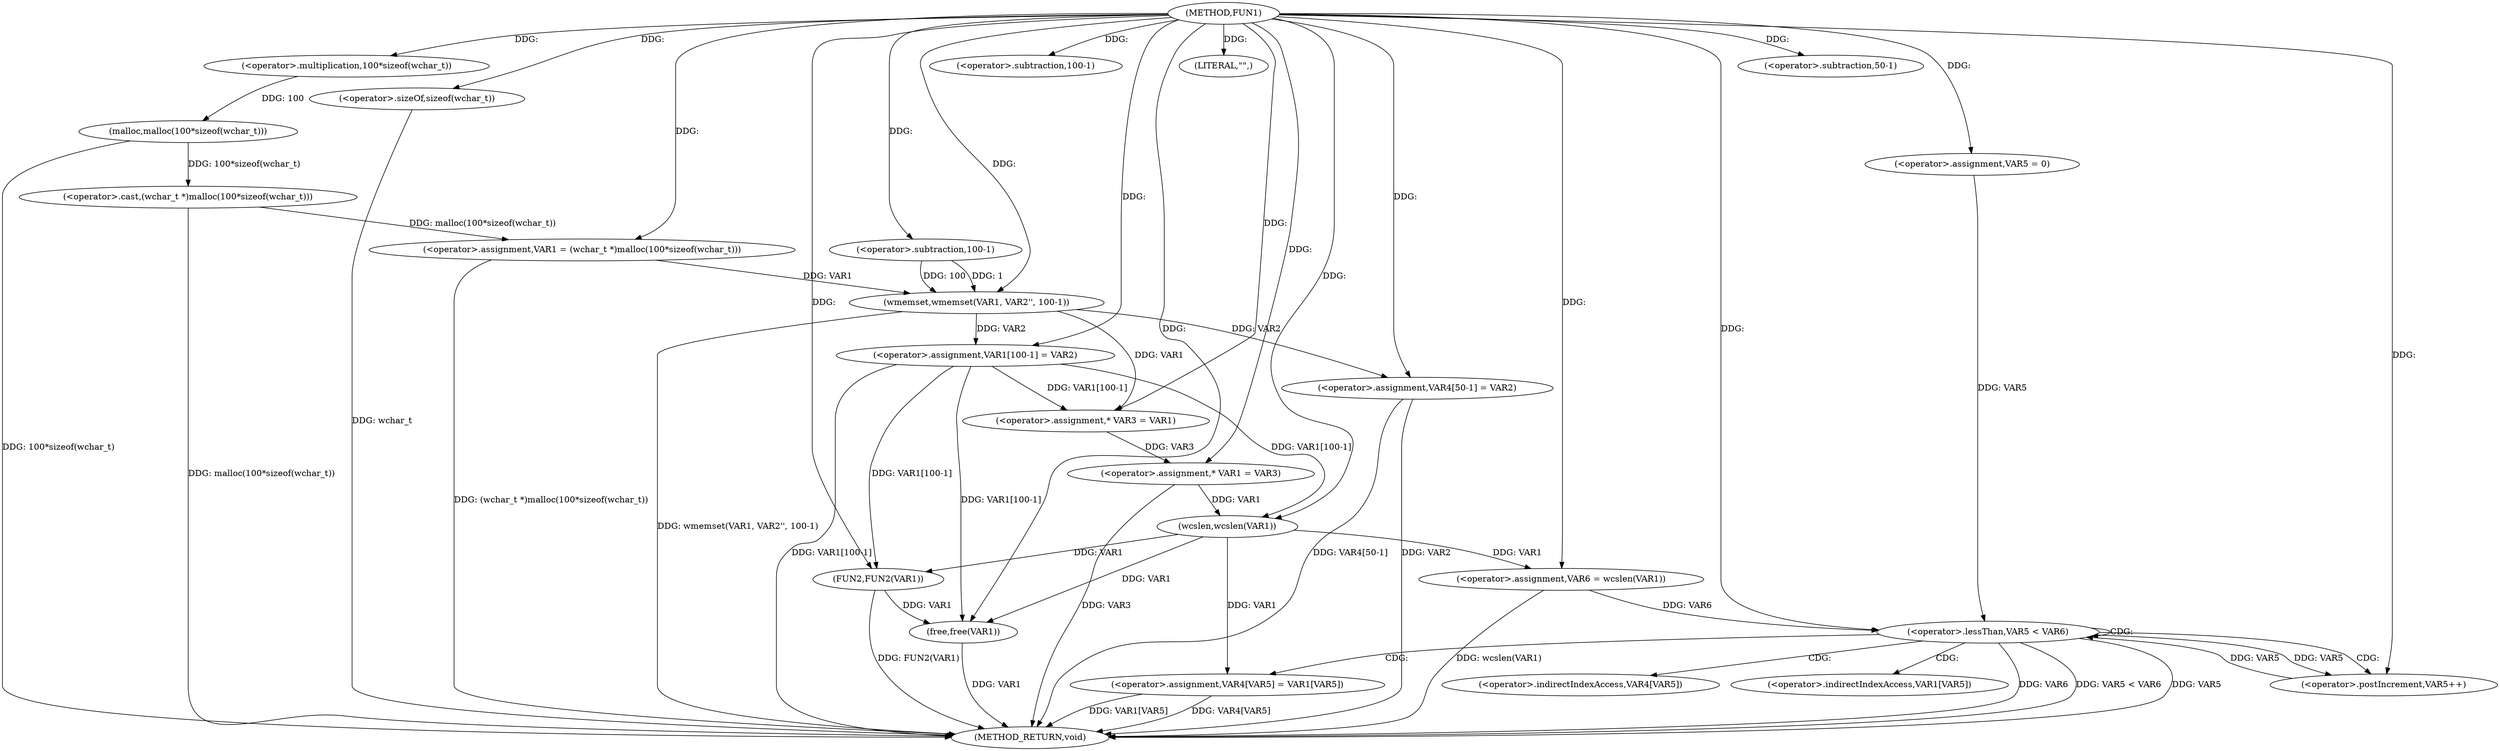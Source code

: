 digraph FUN1 {  
"1000100" [label = "(METHOD,FUN1)" ]
"1000170" [label = "(METHOD_RETURN,void)" ]
"1000103" [label = "(<operator>.assignment,VAR1 = (wchar_t *)malloc(100*sizeof(wchar_t)))" ]
"1000105" [label = "(<operator>.cast,(wchar_t *)malloc(100*sizeof(wchar_t)))" ]
"1000107" [label = "(malloc,malloc(100*sizeof(wchar_t)))" ]
"1000108" [label = "(<operator>.multiplication,100*sizeof(wchar_t))" ]
"1000110" [label = "(<operator>.sizeOf,sizeof(wchar_t))" ]
"1000112" [label = "(wmemset,wmemset(VAR1, VAR2'', 100-1))" ]
"1000115" [label = "(<operator>.subtraction,100-1)" ]
"1000118" [label = "(<operator>.assignment,VAR1[100-1] = VAR2)" ]
"1000121" [label = "(<operator>.subtraction,100-1)" ]
"1000127" [label = "(<operator>.assignment,* VAR3 = VAR1)" ]
"1000131" [label = "(<operator>.assignment,* VAR1 = VAR3)" ]
"1000135" [label = "(LITERAL,\"\",)" ]
"1000138" [label = "(<operator>.assignment,VAR6 = wcslen(VAR1))" ]
"1000140" [label = "(wcslen,wcslen(VAR1))" ]
"1000143" [label = "(<operator>.assignment,VAR5 = 0)" ]
"1000146" [label = "(<operator>.lessThan,VAR5 < VAR6)" ]
"1000149" [label = "(<operator>.postIncrement,VAR5++)" ]
"1000152" [label = "(<operator>.assignment,VAR4[VAR5] = VAR1[VAR5])" ]
"1000159" [label = "(<operator>.assignment,VAR4[50-1] = VAR2)" ]
"1000162" [label = "(<operator>.subtraction,50-1)" ]
"1000166" [label = "(FUN2,FUN2(VAR1))" ]
"1000168" [label = "(free,free(VAR1))" ]
"1000153" [label = "(<operator>.indirectIndexAccess,VAR4[VAR5])" ]
"1000156" [label = "(<operator>.indirectIndexAccess,VAR1[VAR5])" ]
  "1000107" -> "1000170"  [ label = "DDG: 100*sizeof(wchar_t)"] 
  "1000105" -> "1000170"  [ label = "DDG: malloc(100*sizeof(wchar_t))"] 
  "1000168" -> "1000170"  [ label = "DDG: VAR1"] 
  "1000103" -> "1000170"  [ label = "DDG: (wchar_t *)malloc(100*sizeof(wchar_t))"] 
  "1000159" -> "1000170"  [ label = "DDG: VAR4[50-1]"] 
  "1000118" -> "1000170"  [ label = "DDG: VAR1[100-1]"] 
  "1000166" -> "1000170"  [ label = "DDG: FUN2(VAR1)"] 
  "1000138" -> "1000170"  [ label = "DDG: wcslen(VAR1)"] 
  "1000146" -> "1000170"  [ label = "DDG: VAR6"] 
  "1000152" -> "1000170"  [ label = "DDG: VAR4[VAR5]"] 
  "1000131" -> "1000170"  [ label = "DDG: VAR3"] 
  "1000112" -> "1000170"  [ label = "DDG: wmemset(VAR1, VAR2'', 100-1)"] 
  "1000152" -> "1000170"  [ label = "DDG: VAR1[VAR5]"] 
  "1000146" -> "1000170"  [ label = "DDG: VAR5 < VAR6"] 
  "1000146" -> "1000170"  [ label = "DDG: VAR5"] 
  "1000110" -> "1000170"  [ label = "DDG: wchar_t"] 
  "1000159" -> "1000170"  [ label = "DDG: VAR2"] 
  "1000105" -> "1000103"  [ label = "DDG: malloc(100*sizeof(wchar_t))"] 
  "1000100" -> "1000103"  [ label = "DDG: "] 
  "1000107" -> "1000105"  [ label = "DDG: 100*sizeof(wchar_t)"] 
  "1000108" -> "1000107"  [ label = "DDG: 100"] 
  "1000100" -> "1000108"  [ label = "DDG: "] 
  "1000100" -> "1000110"  [ label = "DDG: "] 
  "1000103" -> "1000112"  [ label = "DDG: VAR1"] 
  "1000100" -> "1000112"  [ label = "DDG: "] 
  "1000115" -> "1000112"  [ label = "DDG: 100"] 
  "1000115" -> "1000112"  [ label = "DDG: 1"] 
  "1000100" -> "1000115"  [ label = "DDG: "] 
  "1000112" -> "1000118"  [ label = "DDG: VAR2"] 
  "1000100" -> "1000118"  [ label = "DDG: "] 
  "1000100" -> "1000121"  [ label = "DDG: "] 
  "1000112" -> "1000127"  [ label = "DDG: VAR1"] 
  "1000118" -> "1000127"  [ label = "DDG: VAR1[100-1]"] 
  "1000100" -> "1000127"  [ label = "DDG: "] 
  "1000127" -> "1000131"  [ label = "DDG: VAR3"] 
  "1000100" -> "1000131"  [ label = "DDG: "] 
  "1000100" -> "1000135"  [ label = "DDG: "] 
  "1000140" -> "1000138"  [ label = "DDG: VAR1"] 
  "1000100" -> "1000138"  [ label = "DDG: "] 
  "1000131" -> "1000140"  [ label = "DDG: VAR1"] 
  "1000118" -> "1000140"  [ label = "DDG: VAR1[100-1]"] 
  "1000100" -> "1000140"  [ label = "DDG: "] 
  "1000100" -> "1000143"  [ label = "DDG: "] 
  "1000143" -> "1000146"  [ label = "DDG: VAR5"] 
  "1000149" -> "1000146"  [ label = "DDG: VAR5"] 
  "1000100" -> "1000146"  [ label = "DDG: "] 
  "1000138" -> "1000146"  [ label = "DDG: VAR6"] 
  "1000146" -> "1000149"  [ label = "DDG: VAR5"] 
  "1000100" -> "1000149"  [ label = "DDG: "] 
  "1000140" -> "1000152"  [ label = "DDG: VAR1"] 
  "1000100" -> "1000159"  [ label = "DDG: "] 
  "1000112" -> "1000159"  [ label = "DDG: VAR2"] 
  "1000100" -> "1000162"  [ label = "DDG: "] 
  "1000140" -> "1000166"  [ label = "DDG: VAR1"] 
  "1000118" -> "1000166"  [ label = "DDG: VAR1[100-1]"] 
  "1000100" -> "1000166"  [ label = "DDG: "] 
  "1000166" -> "1000168"  [ label = "DDG: VAR1"] 
  "1000118" -> "1000168"  [ label = "DDG: VAR1[100-1]"] 
  "1000100" -> "1000168"  [ label = "DDG: "] 
  "1000140" -> "1000168"  [ label = "DDG: VAR1"] 
  "1000146" -> "1000156"  [ label = "CDG: "] 
  "1000146" -> "1000153"  [ label = "CDG: "] 
  "1000146" -> "1000152"  [ label = "CDG: "] 
  "1000146" -> "1000146"  [ label = "CDG: "] 
  "1000146" -> "1000149"  [ label = "CDG: "] 
}
